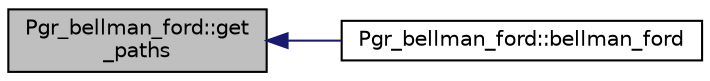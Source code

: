 digraph "Pgr_bellman_ford::get_paths"
{
  edge [fontname="Helvetica",fontsize="10",labelfontname="Helvetica",labelfontsize="10"];
  node [fontname="Helvetica",fontsize="10",shape=record];
  rankdir="LR";
  Node1 [label="Pgr_bellman_ford::get\l_paths",height=0.2,width=0.4,color="black", fillcolor="grey75", style="filled", fontcolor="black"];
  Node1 -> Node2 [dir="back",color="midnightblue",fontsize="10",style="solid",fontname="Helvetica"];
  Node2 [label="Pgr_bellman_ford::bellman_ford",height=0.2,width=0.4,color="black", fillcolor="white", style="filled",URL="$classPgr__bellman__ford.html#a55b69b28e979ea0ee5213a4fbff51808",tooltip="BellmanFord 1 to many. "];
}
